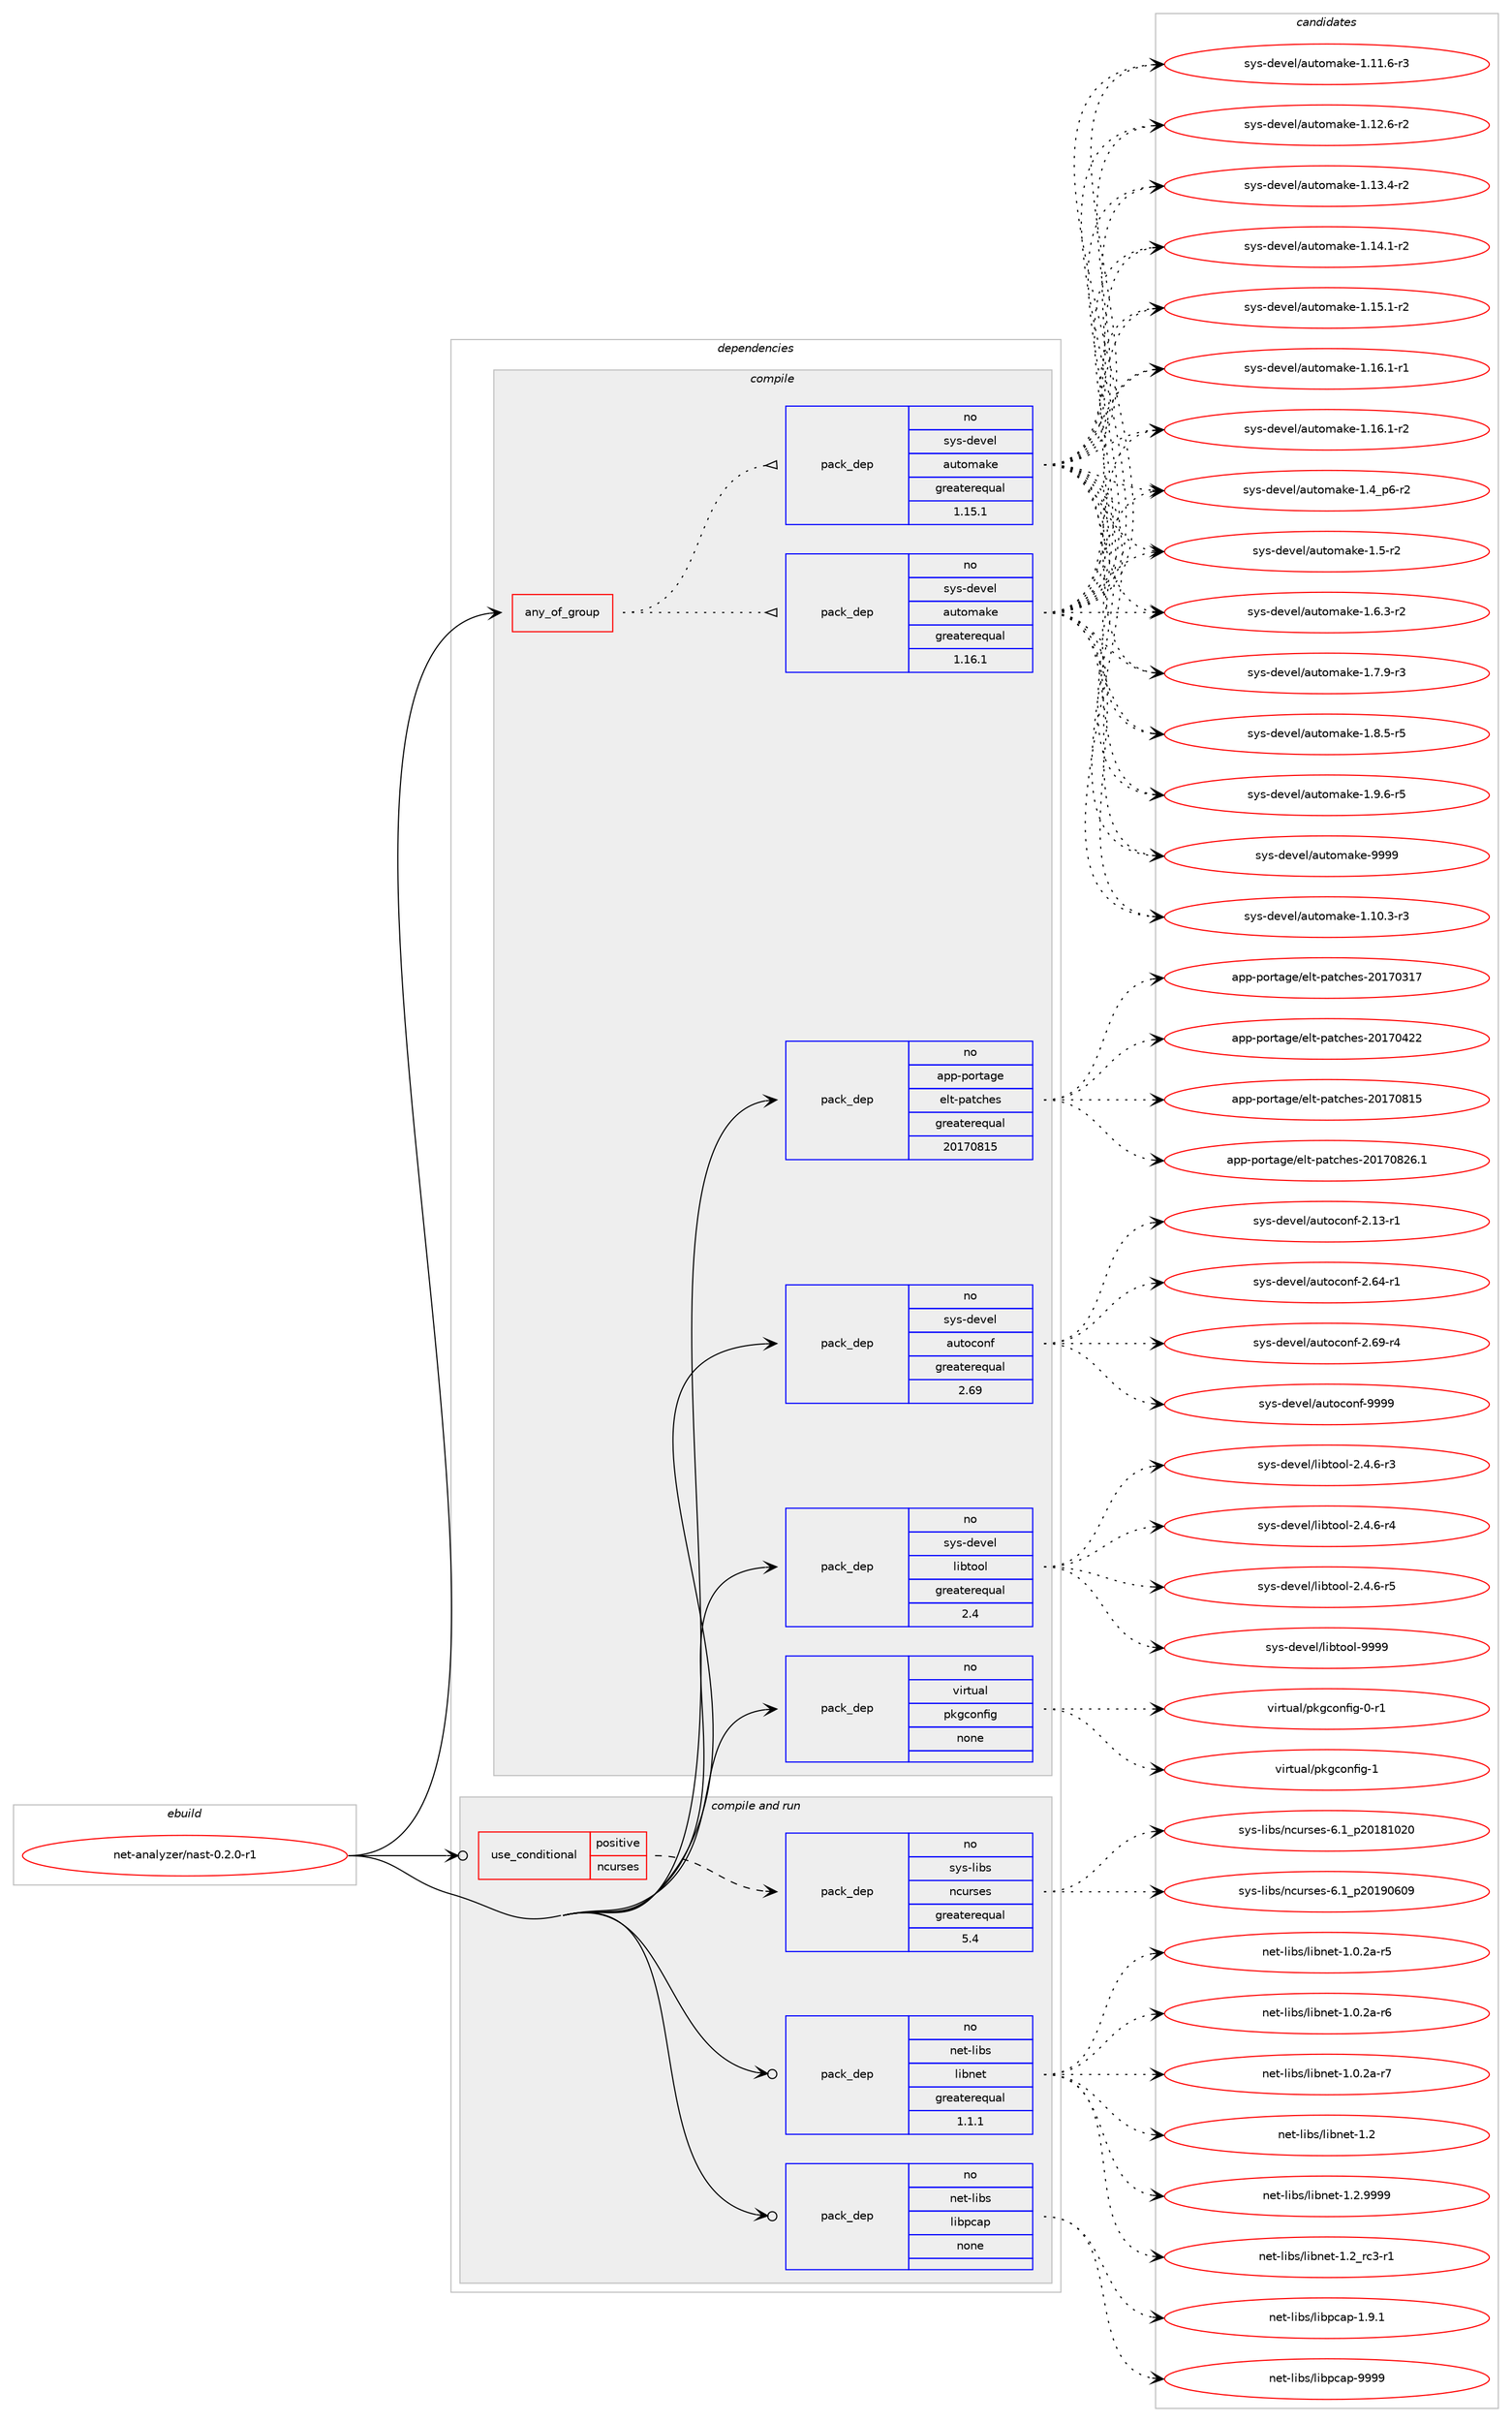 digraph prolog {

# *************
# Graph options
# *************

newrank=true;
concentrate=true;
compound=true;
graph [rankdir=LR,fontname=Helvetica,fontsize=10,ranksep=1.5];#, ranksep=2.5, nodesep=0.2];
edge  [arrowhead=vee];
node  [fontname=Helvetica,fontsize=10];

# **********
# The ebuild
# **********

subgraph cluster_leftcol {
color=gray;
rank=same;
label=<<i>ebuild</i>>;
id [label="net-analyzer/nast-0.2.0-r1", color=red, width=4, href="../net-analyzer/nast-0.2.0-r1.svg"];
}

# ****************
# The dependencies
# ****************

subgraph cluster_midcol {
color=gray;
label=<<i>dependencies</i>>;
subgraph cluster_compile {
fillcolor="#eeeeee";
style=filled;
label=<<i>compile</i>>;
subgraph any13767 {
dependency814404 [label=<<TABLE BORDER="0" CELLBORDER="1" CELLSPACING="0" CELLPADDING="4"><TR><TD CELLPADDING="10">any_of_group</TD></TR></TABLE>>, shape=none, color=red];subgraph pack602065 {
dependency814405 [label=<<TABLE BORDER="0" CELLBORDER="1" CELLSPACING="0" CELLPADDING="4" WIDTH="220"><TR><TD ROWSPAN="6" CELLPADDING="30">pack_dep</TD></TR><TR><TD WIDTH="110">no</TD></TR><TR><TD>sys-devel</TD></TR><TR><TD>automake</TD></TR><TR><TD>greaterequal</TD></TR><TR><TD>1.16.1</TD></TR></TABLE>>, shape=none, color=blue];
}
dependency814404:e -> dependency814405:w [weight=20,style="dotted",arrowhead="oinv"];
subgraph pack602066 {
dependency814406 [label=<<TABLE BORDER="0" CELLBORDER="1" CELLSPACING="0" CELLPADDING="4" WIDTH="220"><TR><TD ROWSPAN="6" CELLPADDING="30">pack_dep</TD></TR><TR><TD WIDTH="110">no</TD></TR><TR><TD>sys-devel</TD></TR><TR><TD>automake</TD></TR><TR><TD>greaterequal</TD></TR><TR><TD>1.15.1</TD></TR></TABLE>>, shape=none, color=blue];
}
dependency814404:e -> dependency814406:w [weight=20,style="dotted",arrowhead="oinv"];
}
id:e -> dependency814404:w [weight=20,style="solid",arrowhead="vee"];
subgraph pack602067 {
dependency814407 [label=<<TABLE BORDER="0" CELLBORDER="1" CELLSPACING="0" CELLPADDING="4" WIDTH="220"><TR><TD ROWSPAN="6" CELLPADDING="30">pack_dep</TD></TR><TR><TD WIDTH="110">no</TD></TR><TR><TD>app-portage</TD></TR><TR><TD>elt-patches</TD></TR><TR><TD>greaterequal</TD></TR><TR><TD>20170815</TD></TR></TABLE>>, shape=none, color=blue];
}
id:e -> dependency814407:w [weight=20,style="solid",arrowhead="vee"];
subgraph pack602068 {
dependency814408 [label=<<TABLE BORDER="0" CELLBORDER="1" CELLSPACING="0" CELLPADDING="4" WIDTH="220"><TR><TD ROWSPAN="6" CELLPADDING="30">pack_dep</TD></TR><TR><TD WIDTH="110">no</TD></TR><TR><TD>sys-devel</TD></TR><TR><TD>autoconf</TD></TR><TR><TD>greaterequal</TD></TR><TR><TD>2.69</TD></TR></TABLE>>, shape=none, color=blue];
}
id:e -> dependency814408:w [weight=20,style="solid",arrowhead="vee"];
subgraph pack602069 {
dependency814409 [label=<<TABLE BORDER="0" CELLBORDER="1" CELLSPACING="0" CELLPADDING="4" WIDTH="220"><TR><TD ROWSPAN="6" CELLPADDING="30">pack_dep</TD></TR><TR><TD WIDTH="110">no</TD></TR><TR><TD>sys-devel</TD></TR><TR><TD>libtool</TD></TR><TR><TD>greaterequal</TD></TR><TR><TD>2.4</TD></TR></TABLE>>, shape=none, color=blue];
}
id:e -> dependency814409:w [weight=20,style="solid",arrowhead="vee"];
subgraph pack602070 {
dependency814410 [label=<<TABLE BORDER="0" CELLBORDER="1" CELLSPACING="0" CELLPADDING="4" WIDTH="220"><TR><TD ROWSPAN="6" CELLPADDING="30">pack_dep</TD></TR><TR><TD WIDTH="110">no</TD></TR><TR><TD>virtual</TD></TR><TR><TD>pkgconfig</TD></TR><TR><TD>none</TD></TR><TR><TD></TD></TR></TABLE>>, shape=none, color=blue];
}
id:e -> dependency814410:w [weight=20,style="solid",arrowhead="vee"];
}
subgraph cluster_compileandrun {
fillcolor="#eeeeee";
style=filled;
label=<<i>compile and run</i>>;
subgraph cond198122 {
dependency814411 [label=<<TABLE BORDER="0" CELLBORDER="1" CELLSPACING="0" CELLPADDING="4"><TR><TD ROWSPAN="3" CELLPADDING="10">use_conditional</TD></TR><TR><TD>positive</TD></TR><TR><TD>ncurses</TD></TR></TABLE>>, shape=none, color=red];
subgraph pack602071 {
dependency814412 [label=<<TABLE BORDER="0" CELLBORDER="1" CELLSPACING="0" CELLPADDING="4" WIDTH="220"><TR><TD ROWSPAN="6" CELLPADDING="30">pack_dep</TD></TR><TR><TD WIDTH="110">no</TD></TR><TR><TD>sys-libs</TD></TR><TR><TD>ncurses</TD></TR><TR><TD>greaterequal</TD></TR><TR><TD>5.4</TD></TR></TABLE>>, shape=none, color=blue];
}
dependency814411:e -> dependency814412:w [weight=20,style="dashed",arrowhead="vee"];
}
id:e -> dependency814411:w [weight=20,style="solid",arrowhead="odotvee"];
subgraph pack602072 {
dependency814413 [label=<<TABLE BORDER="0" CELLBORDER="1" CELLSPACING="0" CELLPADDING="4" WIDTH="220"><TR><TD ROWSPAN="6" CELLPADDING="30">pack_dep</TD></TR><TR><TD WIDTH="110">no</TD></TR><TR><TD>net-libs</TD></TR><TR><TD>libnet</TD></TR><TR><TD>greaterequal</TD></TR><TR><TD>1.1.1</TD></TR></TABLE>>, shape=none, color=blue];
}
id:e -> dependency814413:w [weight=20,style="solid",arrowhead="odotvee"];
subgraph pack602073 {
dependency814414 [label=<<TABLE BORDER="0" CELLBORDER="1" CELLSPACING="0" CELLPADDING="4" WIDTH="220"><TR><TD ROWSPAN="6" CELLPADDING="30">pack_dep</TD></TR><TR><TD WIDTH="110">no</TD></TR><TR><TD>net-libs</TD></TR><TR><TD>libpcap</TD></TR><TR><TD>none</TD></TR><TR><TD></TD></TR></TABLE>>, shape=none, color=blue];
}
id:e -> dependency814414:w [weight=20,style="solid",arrowhead="odotvee"];
}
subgraph cluster_run {
fillcolor="#eeeeee";
style=filled;
label=<<i>run</i>>;
}
}

# **************
# The candidates
# **************

subgraph cluster_choices {
rank=same;
color=gray;
label=<<i>candidates</i>>;

subgraph choice602065 {
color=black;
nodesep=1;
choice11512111545100101118101108479711711611110997107101454946494846514511451 [label="sys-devel/automake-1.10.3-r3", color=red, width=4,href="../sys-devel/automake-1.10.3-r3.svg"];
choice11512111545100101118101108479711711611110997107101454946494946544511451 [label="sys-devel/automake-1.11.6-r3", color=red, width=4,href="../sys-devel/automake-1.11.6-r3.svg"];
choice11512111545100101118101108479711711611110997107101454946495046544511450 [label="sys-devel/automake-1.12.6-r2", color=red, width=4,href="../sys-devel/automake-1.12.6-r2.svg"];
choice11512111545100101118101108479711711611110997107101454946495146524511450 [label="sys-devel/automake-1.13.4-r2", color=red, width=4,href="../sys-devel/automake-1.13.4-r2.svg"];
choice11512111545100101118101108479711711611110997107101454946495246494511450 [label="sys-devel/automake-1.14.1-r2", color=red, width=4,href="../sys-devel/automake-1.14.1-r2.svg"];
choice11512111545100101118101108479711711611110997107101454946495346494511450 [label="sys-devel/automake-1.15.1-r2", color=red, width=4,href="../sys-devel/automake-1.15.1-r2.svg"];
choice11512111545100101118101108479711711611110997107101454946495446494511449 [label="sys-devel/automake-1.16.1-r1", color=red, width=4,href="../sys-devel/automake-1.16.1-r1.svg"];
choice11512111545100101118101108479711711611110997107101454946495446494511450 [label="sys-devel/automake-1.16.1-r2", color=red, width=4,href="../sys-devel/automake-1.16.1-r2.svg"];
choice115121115451001011181011084797117116111109971071014549465295112544511450 [label="sys-devel/automake-1.4_p6-r2", color=red, width=4,href="../sys-devel/automake-1.4_p6-r2.svg"];
choice11512111545100101118101108479711711611110997107101454946534511450 [label="sys-devel/automake-1.5-r2", color=red, width=4,href="../sys-devel/automake-1.5-r2.svg"];
choice115121115451001011181011084797117116111109971071014549465446514511450 [label="sys-devel/automake-1.6.3-r2", color=red, width=4,href="../sys-devel/automake-1.6.3-r2.svg"];
choice115121115451001011181011084797117116111109971071014549465546574511451 [label="sys-devel/automake-1.7.9-r3", color=red, width=4,href="../sys-devel/automake-1.7.9-r3.svg"];
choice115121115451001011181011084797117116111109971071014549465646534511453 [label="sys-devel/automake-1.8.5-r5", color=red, width=4,href="../sys-devel/automake-1.8.5-r5.svg"];
choice115121115451001011181011084797117116111109971071014549465746544511453 [label="sys-devel/automake-1.9.6-r5", color=red, width=4,href="../sys-devel/automake-1.9.6-r5.svg"];
choice115121115451001011181011084797117116111109971071014557575757 [label="sys-devel/automake-9999", color=red, width=4,href="../sys-devel/automake-9999.svg"];
dependency814405:e -> choice11512111545100101118101108479711711611110997107101454946494846514511451:w [style=dotted,weight="100"];
dependency814405:e -> choice11512111545100101118101108479711711611110997107101454946494946544511451:w [style=dotted,weight="100"];
dependency814405:e -> choice11512111545100101118101108479711711611110997107101454946495046544511450:w [style=dotted,weight="100"];
dependency814405:e -> choice11512111545100101118101108479711711611110997107101454946495146524511450:w [style=dotted,weight="100"];
dependency814405:e -> choice11512111545100101118101108479711711611110997107101454946495246494511450:w [style=dotted,weight="100"];
dependency814405:e -> choice11512111545100101118101108479711711611110997107101454946495346494511450:w [style=dotted,weight="100"];
dependency814405:e -> choice11512111545100101118101108479711711611110997107101454946495446494511449:w [style=dotted,weight="100"];
dependency814405:e -> choice11512111545100101118101108479711711611110997107101454946495446494511450:w [style=dotted,weight="100"];
dependency814405:e -> choice115121115451001011181011084797117116111109971071014549465295112544511450:w [style=dotted,weight="100"];
dependency814405:e -> choice11512111545100101118101108479711711611110997107101454946534511450:w [style=dotted,weight="100"];
dependency814405:e -> choice115121115451001011181011084797117116111109971071014549465446514511450:w [style=dotted,weight="100"];
dependency814405:e -> choice115121115451001011181011084797117116111109971071014549465546574511451:w [style=dotted,weight="100"];
dependency814405:e -> choice115121115451001011181011084797117116111109971071014549465646534511453:w [style=dotted,weight="100"];
dependency814405:e -> choice115121115451001011181011084797117116111109971071014549465746544511453:w [style=dotted,weight="100"];
dependency814405:e -> choice115121115451001011181011084797117116111109971071014557575757:w [style=dotted,weight="100"];
}
subgraph choice602066 {
color=black;
nodesep=1;
choice11512111545100101118101108479711711611110997107101454946494846514511451 [label="sys-devel/automake-1.10.3-r3", color=red, width=4,href="../sys-devel/automake-1.10.3-r3.svg"];
choice11512111545100101118101108479711711611110997107101454946494946544511451 [label="sys-devel/automake-1.11.6-r3", color=red, width=4,href="../sys-devel/automake-1.11.6-r3.svg"];
choice11512111545100101118101108479711711611110997107101454946495046544511450 [label="sys-devel/automake-1.12.6-r2", color=red, width=4,href="../sys-devel/automake-1.12.6-r2.svg"];
choice11512111545100101118101108479711711611110997107101454946495146524511450 [label="sys-devel/automake-1.13.4-r2", color=red, width=4,href="../sys-devel/automake-1.13.4-r2.svg"];
choice11512111545100101118101108479711711611110997107101454946495246494511450 [label="sys-devel/automake-1.14.1-r2", color=red, width=4,href="../sys-devel/automake-1.14.1-r2.svg"];
choice11512111545100101118101108479711711611110997107101454946495346494511450 [label="sys-devel/automake-1.15.1-r2", color=red, width=4,href="../sys-devel/automake-1.15.1-r2.svg"];
choice11512111545100101118101108479711711611110997107101454946495446494511449 [label="sys-devel/automake-1.16.1-r1", color=red, width=4,href="../sys-devel/automake-1.16.1-r1.svg"];
choice11512111545100101118101108479711711611110997107101454946495446494511450 [label="sys-devel/automake-1.16.1-r2", color=red, width=4,href="../sys-devel/automake-1.16.1-r2.svg"];
choice115121115451001011181011084797117116111109971071014549465295112544511450 [label="sys-devel/automake-1.4_p6-r2", color=red, width=4,href="../sys-devel/automake-1.4_p6-r2.svg"];
choice11512111545100101118101108479711711611110997107101454946534511450 [label="sys-devel/automake-1.5-r2", color=red, width=4,href="../sys-devel/automake-1.5-r2.svg"];
choice115121115451001011181011084797117116111109971071014549465446514511450 [label="sys-devel/automake-1.6.3-r2", color=red, width=4,href="../sys-devel/automake-1.6.3-r2.svg"];
choice115121115451001011181011084797117116111109971071014549465546574511451 [label="sys-devel/automake-1.7.9-r3", color=red, width=4,href="../sys-devel/automake-1.7.9-r3.svg"];
choice115121115451001011181011084797117116111109971071014549465646534511453 [label="sys-devel/automake-1.8.5-r5", color=red, width=4,href="../sys-devel/automake-1.8.5-r5.svg"];
choice115121115451001011181011084797117116111109971071014549465746544511453 [label="sys-devel/automake-1.9.6-r5", color=red, width=4,href="../sys-devel/automake-1.9.6-r5.svg"];
choice115121115451001011181011084797117116111109971071014557575757 [label="sys-devel/automake-9999", color=red, width=4,href="../sys-devel/automake-9999.svg"];
dependency814406:e -> choice11512111545100101118101108479711711611110997107101454946494846514511451:w [style=dotted,weight="100"];
dependency814406:e -> choice11512111545100101118101108479711711611110997107101454946494946544511451:w [style=dotted,weight="100"];
dependency814406:e -> choice11512111545100101118101108479711711611110997107101454946495046544511450:w [style=dotted,weight="100"];
dependency814406:e -> choice11512111545100101118101108479711711611110997107101454946495146524511450:w [style=dotted,weight="100"];
dependency814406:e -> choice11512111545100101118101108479711711611110997107101454946495246494511450:w [style=dotted,weight="100"];
dependency814406:e -> choice11512111545100101118101108479711711611110997107101454946495346494511450:w [style=dotted,weight="100"];
dependency814406:e -> choice11512111545100101118101108479711711611110997107101454946495446494511449:w [style=dotted,weight="100"];
dependency814406:e -> choice11512111545100101118101108479711711611110997107101454946495446494511450:w [style=dotted,weight="100"];
dependency814406:e -> choice115121115451001011181011084797117116111109971071014549465295112544511450:w [style=dotted,weight="100"];
dependency814406:e -> choice11512111545100101118101108479711711611110997107101454946534511450:w [style=dotted,weight="100"];
dependency814406:e -> choice115121115451001011181011084797117116111109971071014549465446514511450:w [style=dotted,weight="100"];
dependency814406:e -> choice115121115451001011181011084797117116111109971071014549465546574511451:w [style=dotted,weight="100"];
dependency814406:e -> choice115121115451001011181011084797117116111109971071014549465646534511453:w [style=dotted,weight="100"];
dependency814406:e -> choice115121115451001011181011084797117116111109971071014549465746544511453:w [style=dotted,weight="100"];
dependency814406:e -> choice115121115451001011181011084797117116111109971071014557575757:w [style=dotted,weight="100"];
}
subgraph choice602067 {
color=black;
nodesep=1;
choice97112112451121111141169710310147101108116451129711699104101115455048495548514955 [label="app-portage/elt-patches-20170317", color=red, width=4,href="../app-portage/elt-patches-20170317.svg"];
choice97112112451121111141169710310147101108116451129711699104101115455048495548525050 [label="app-portage/elt-patches-20170422", color=red, width=4,href="../app-portage/elt-patches-20170422.svg"];
choice97112112451121111141169710310147101108116451129711699104101115455048495548564953 [label="app-portage/elt-patches-20170815", color=red, width=4,href="../app-portage/elt-patches-20170815.svg"];
choice971121124511211111411697103101471011081164511297116991041011154550484955485650544649 [label="app-portage/elt-patches-20170826.1", color=red, width=4,href="../app-portage/elt-patches-20170826.1.svg"];
dependency814407:e -> choice97112112451121111141169710310147101108116451129711699104101115455048495548514955:w [style=dotted,weight="100"];
dependency814407:e -> choice97112112451121111141169710310147101108116451129711699104101115455048495548525050:w [style=dotted,weight="100"];
dependency814407:e -> choice97112112451121111141169710310147101108116451129711699104101115455048495548564953:w [style=dotted,weight="100"];
dependency814407:e -> choice971121124511211111411697103101471011081164511297116991041011154550484955485650544649:w [style=dotted,weight="100"];
}
subgraph choice602068 {
color=black;
nodesep=1;
choice1151211154510010111810110847971171161119911111010245504649514511449 [label="sys-devel/autoconf-2.13-r1", color=red, width=4,href="../sys-devel/autoconf-2.13-r1.svg"];
choice1151211154510010111810110847971171161119911111010245504654524511449 [label="sys-devel/autoconf-2.64-r1", color=red, width=4,href="../sys-devel/autoconf-2.64-r1.svg"];
choice1151211154510010111810110847971171161119911111010245504654574511452 [label="sys-devel/autoconf-2.69-r4", color=red, width=4,href="../sys-devel/autoconf-2.69-r4.svg"];
choice115121115451001011181011084797117116111991111101024557575757 [label="sys-devel/autoconf-9999", color=red, width=4,href="../sys-devel/autoconf-9999.svg"];
dependency814408:e -> choice1151211154510010111810110847971171161119911111010245504649514511449:w [style=dotted,weight="100"];
dependency814408:e -> choice1151211154510010111810110847971171161119911111010245504654524511449:w [style=dotted,weight="100"];
dependency814408:e -> choice1151211154510010111810110847971171161119911111010245504654574511452:w [style=dotted,weight="100"];
dependency814408:e -> choice115121115451001011181011084797117116111991111101024557575757:w [style=dotted,weight="100"];
}
subgraph choice602069 {
color=black;
nodesep=1;
choice1151211154510010111810110847108105981161111111084550465246544511451 [label="sys-devel/libtool-2.4.6-r3", color=red, width=4,href="../sys-devel/libtool-2.4.6-r3.svg"];
choice1151211154510010111810110847108105981161111111084550465246544511452 [label="sys-devel/libtool-2.4.6-r4", color=red, width=4,href="../sys-devel/libtool-2.4.6-r4.svg"];
choice1151211154510010111810110847108105981161111111084550465246544511453 [label="sys-devel/libtool-2.4.6-r5", color=red, width=4,href="../sys-devel/libtool-2.4.6-r5.svg"];
choice1151211154510010111810110847108105981161111111084557575757 [label="sys-devel/libtool-9999", color=red, width=4,href="../sys-devel/libtool-9999.svg"];
dependency814409:e -> choice1151211154510010111810110847108105981161111111084550465246544511451:w [style=dotted,weight="100"];
dependency814409:e -> choice1151211154510010111810110847108105981161111111084550465246544511452:w [style=dotted,weight="100"];
dependency814409:e -> choice1151211154510010111810110847108105981161111111084550465246544511453:w [style=dotted,weight="100"];
dependency814409:e -> choice1151211154510010111810110847108105981161111111084557575757:w [style=dotted,weight="100"];
}
subgraph choice602070 {
color=black;
nodesep=1;
choice11810511411611797108471121071039911111010210510345484511449 [label="virtual/pkgconfig-0-r1", color=red, width=4,href="../virtual/pkgconfig-0-r1.svg"];
choice1181051141161179710847112107103991111101021051034549 [label="virtual/pkgconfig-1", color=red, width=4,href="../virtual/pkgconfig-1.svg"];
dependency814410:e -> choice11810511411611797108471121071039911111010210510345484511449:w [style=dotted,weight="100"];
dependency814410:e -> choice1181051141161179710847112107103991111101021051034549:w [style=dotted,weight="100"];
}
subgraph choice602071 {
color=black;
nodesep=1;
choice1151211154510810598115471109911711411510111545544649951125048495649485048 [label="sys-libs/ncurses-6.1_p20181020", color=red, width=4,href="../sys-libs/ncurses-6.1_p20181020.svg"];
choice1151211154510810598115471109911711411510111545544649951125048495748544857 [label="sys-libs/ncurses-6.1_p20190609", color=red, width=4,href="../sys-libs/ncurses-6.1_p20190609.svg"];
dependency814412:e -> choice1151211154510810598115471109911711411510111545544649951125048495649485048:w [style=dotted,weight="100"];
dependency814412:e -> choice1151211154510810598115471109911711411510111545544649951125048495748544857:w [style=dotted,weight="100"];
}
subgraph choice602072 {
color=black;
nodesep=1;
choice11010111645108105981154710810598110101116454946484650974511453 [label="net-libs/libnet-1.0.2a-r5", color=red, width=4,href="../net-libs/libnet-1.0.2a-r5.svg"];
choice11010111645108105981154710810598110101116454946484650974511454 [label="net-libs/libnet-1.0.2a-r6", color=red, width=4,href="../net-libs/libnet-1.0.2a-r6.svg"];
choice11010111645108105981154710810598110101116454946484650974511455 [label="net-libs/libnet-1.0.2a-r7", color=red, width=4,href="../net-libs/libnet-1.0.2a-r7.svg"];
choice1101011164510810598115471081059811010111645494650 [label="net-libs/libnet-1.2", color=red, width=4,href="../net-libs/libnet-1.2.svg"];
choice11010111645108105981154710810598110101116454946504657575757 [label="net-libs/libnet-1.2.9999", color=red, width=4,href="../net-libs/libnet-1.2.9999.svg"];
choice11010111645108105981154710810598110101116454946509511499514511449 [label="net-libs/libnet-1.2_rc3-r1", color=red, width=4,href="../net-libs/libnet-1.2_rc3-r1.svg"];
dependency814413:e -> choice11010111645108105981154710810598110101116454946484650974511453:w [style=dotted,weight="100"];
dependency814413:e -> choice11010111645108105981154710810598110101116454946484650974511454:w [style=dotted,weight="100"];
dependency814413:e -> choice11010111645108105981154710810598110101116454946484650974511455:w [style=dotted,weight="100"];
dependency814413:e -> choice1101011164510810598115471081059811010111645494650:w [style=dotted,weight="100"];
dependency814413:e -> choice11010111645108105981154710810598110101116454946504657575757:w [style=dotted,weight="100"];
dependency814413:e -> choice11010111645108105981154710810598110101116454946509511499514511449:w [style=dotted,weight="100"];
}
subgraph choice602073 {
color=black;
nodesep=1;
choice110101116451081059811547108105981129997112454946574649 [label="net-libs/libpcap-1.9.1", color=red, width=4,href="../net-libs/libpcap-1.9.1.svg"];
choice1101011164510810598115471081059811299971124557575757 [label="net-libs/libpcap-9999", color=red, width=4,href="../net-libs/libpcap-9999.svg"];
dependency814414:e -> choice110101116451081059811547108105981129997112454946574649:w [style=dotted,weight="100"];
dependency814414:e -> choice1101011164510810598115471081059811299971124557575757:w [style=dotted,weight="100"];
}
}

}
